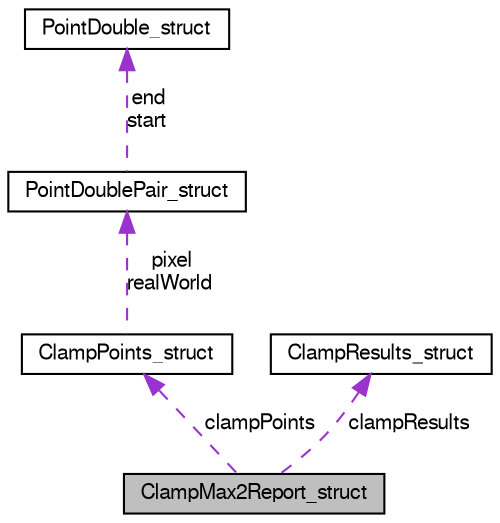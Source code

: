 digraph "ClampMax2Report_struct"
{
  bgcolor="transparent";
  edge [fontname="FreeSans",fontsize="10",labelfontname="FreeSans",labelfontsize="10"];
  node [fontname="FreeSans",fontsize="10",shape=record];
  Node1 [label="ClampMax2Report_struct",height=0.2,width=0.4,color="black", fillcolor="grey75", style="filled" fontcolor="black"];
  Node2 -> Node1 [dir="back",color="darkorchid3",fontsize="10",style="dashed",label=" clampPoints" ,fontname="FreeSans"];
  Node2 [label="ClampPoints_struct",height=0.2,width=0.4,color="black",URL="$struct_clamp_points__struct.html"];
  Node3 -> Node2 [dir="back",color="darkorchid3",fontsize="10",style="dashed",label=" pixel\nrealWorld" ,fontname="FreeSans"];
  Node3 [label="PointDoublePair_struct",height=0.2,width=0.4,color="black",URL="$struct_point_double_pair__struct.html"];
  Node4 -> Node3 [dir="back",color="darkorchid3",fontsize="10",style="dashed",label=" end\nstart" ,fontname="FreeSans"];
  Node4 [label="PointDouble_struct",height=0.2,width=0.4,color="black",URL="$struct_point_double__struct.html"];
  Node5 -> Node1 [dir="back",color="darkorchid3",fontsize="10",style="dashed",label=" clampResults" ,fontname="FreeSans"];
  Node5 [label="ClampResults_struct",height=0.2,width=0.4,color="black",URL="$struct_clamp_results__struct.html"];
}
